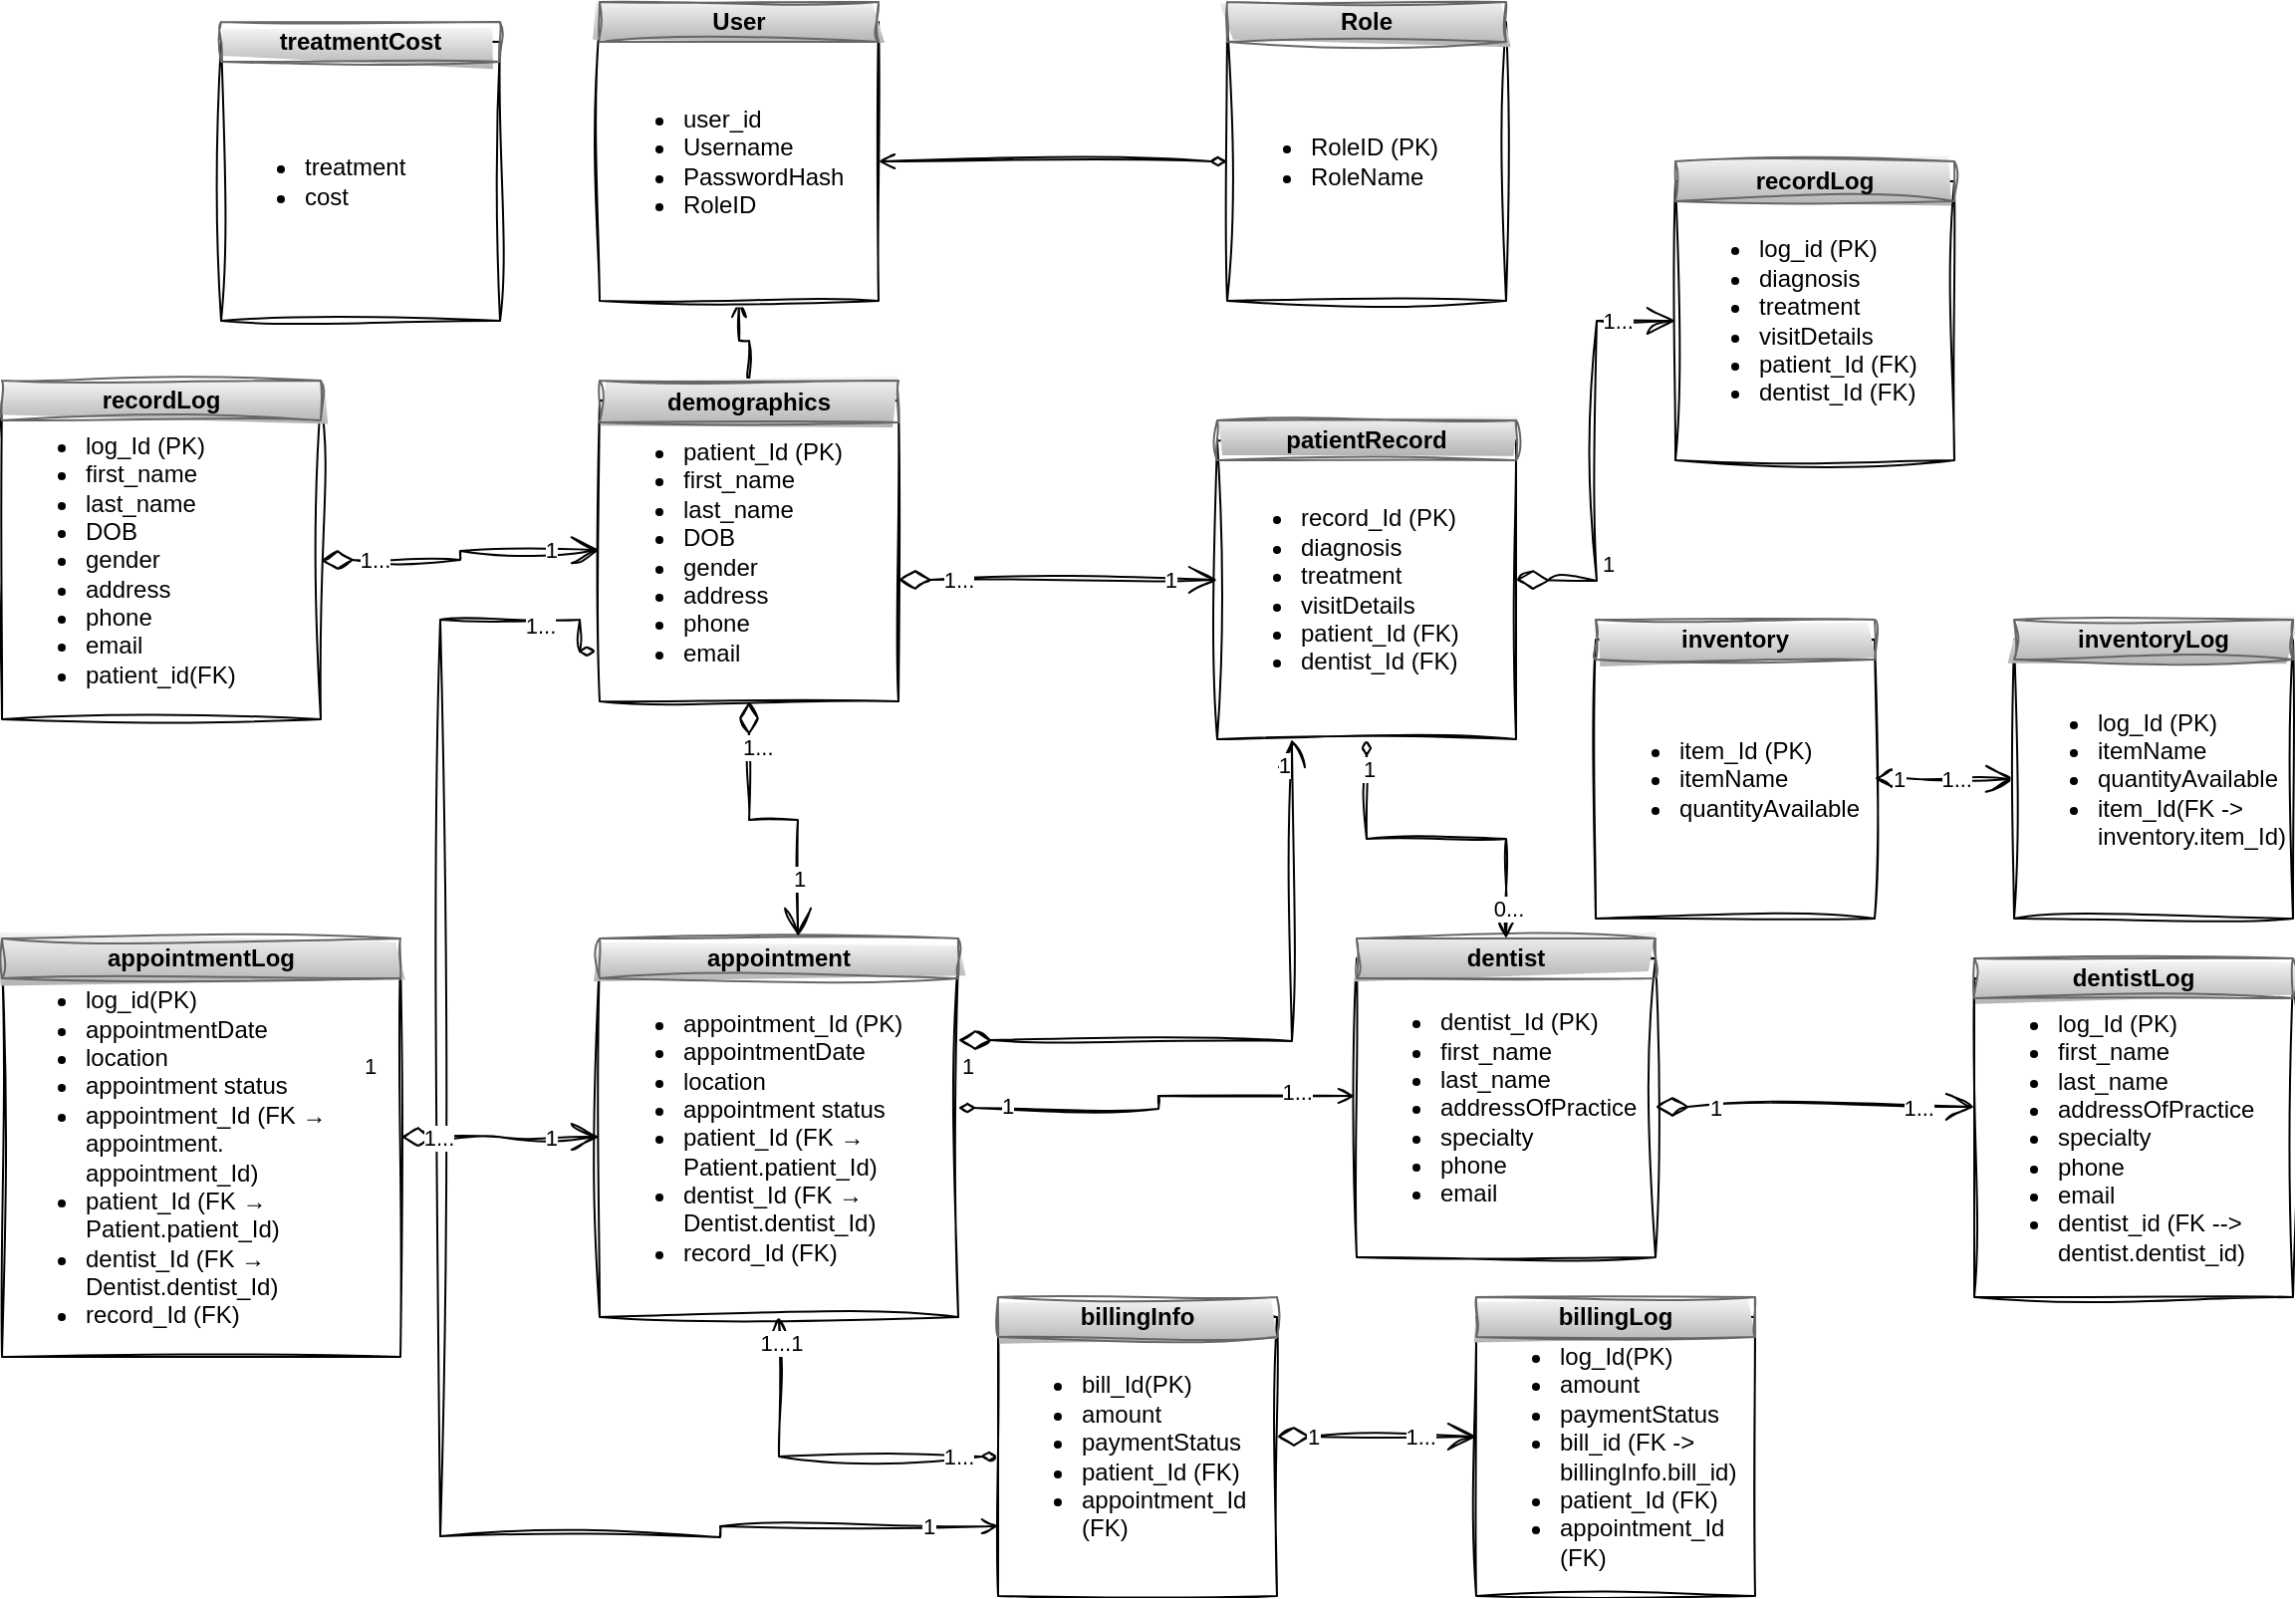 <mxfile version="26.2.14">
  <diagram name="Page-1" id="0783ab3e-0a74-02c8-0abd-f7b4e66b4bec">
    <mxGraphModel dx="1213" dy="1486" grid="1" gridSize="10" guides="1" tooltips="1" connect="1" arrows="1" fold="1" page="1" pageScale="1" pageWidth="1169" pageHeight="827" background="#ffffff" math="0" shadow="0" adaptiveColors="auto">
      <root>
        <mxCell id="0" />
        <mxCell id="1" parent="0" />
        <mxCell id="nWddZsHLZyRrroF07stJ-41" style="edgeStyle=orthogonalEdgeStyle;rounded=0;orthogonalLoop=1;jettySize=auto;html=1;exitX=-0.013;exitY=0.834;exitDx=0;exitDy=0;endArrow=none;startFill=0;startArrow=diamondThin;exitPerimeter=0;sketch=1;curveFitting=1;jiggle=2;endFill=0;" parent="1" source="nWddZsHLZyRrroF07stJ-1" edge="1">
          <mxGeometry relative="1" as="geometry">
            <mxPoint x="220" y="690" as="targetPoint" />
            <Array as="points">
              <mxPoint x="290" y="246" />
              <mxPoint x="290" y="230" />
              <mxPoint x="220" y="230" />
            </Array>
            <mxPoint x="280" y="270.5" as="sourcePoint" />
          </mxGeometry>
        </mxCell>
        <mxCell id="nWddZsHLZyRrroF07stJ-46" value="1..." style="edgeLabel;html=1;align=center;verticalAlign=middle;resizable=0;points=[];rounded=0;sketch=1;curveFitting=1;jiggle=2;" parent="nWddZsHLZyRrroF07stJ-41" vertex="1" connectable="0">
          <mxGeometry x="-0.929" y="-1" relative="1" as="geometry">
            <mxPoint x="-21" y="-2" as="offset" />
          </mxGeometry>
        </mxCell>
        <mxCell id="nWddZsHLZyRrroF07stJ-1" value="&lt;ul&gt;&lt;li&gt;patient_Id (PK)&lt;/li&gt;&lt;li&gt;first_name&lt;/li&gt;&lt;li&gt;last_name&lt;/li&gt;&lt;li&gt;DOB&lt;/li&gt;&lt;li&gt;gender&lt;/li&gt;&lt;li&gt;address&lt;/li&gt;&lt;li&gt;phone&lt;/li&gt;&lt;li&gt;email&lt;/li&gt;&lt;/ul&gt;" style="whiteSpace=wrap;html=1;aspect=fixed;align=left;rounded=0;sketch=1;curveFitting=1;jiggle=2;" parent="1" vertex="1">
          <mxGeometry x="300" y="120" width="150" height="151" as="geometry" />
        </mxCell>
        <mxCell id="dZWFhonzVec3YqzFGpt1-11" style="edgeStyle=orthogonalEdgeStyle;rounded=0;orthogonalLoop=1;jettySize=auto;html=1;exitX=0.5;exitY=0;exitDx=0;exitDy=0;entryX=0.5;entryY=1;entryDx=0;entryDy=0;sketch=1;curveFitting=1;jiggle=2;flowAnimation=1;endArrow=open;endFill=0;" parent="1" source="nWddZsHLZyRrroF07stJ-2" target="dZWFhonzVec3YqzFGpt1-4" edge="1">
          <mxGeometry relative="1" as="geometry" />
        </mxCell>
        <mxCell id="nWddZsHLZyRrroF07stJ-2" value="&lt;b&gt;demographics&lt;/b&gt;" style="rounded=0;whiteSpace=wrap;html=1;fillColor=#f5f5f5;strokeColor=#666666;gradientColor=#b3b3b3;sketch=1;curveFitting=1;jiggle=2;" parent="1" vertex="1">
          <mxGeometry x="300" y="110" width="150" height="21" as="geometry" />
        </mxCell>
        <mxCell id="nWddZsHLZyRrroF07stJ-3" value="&lt;ul&gt;&lt;li&gt;dentist_Id (PK)&lt;/li&gt;&lt;li&gt;first_name&lt;/li&gt;&lt;li&gt;last_name&lt;/li&gt;&lt;li&gt;addressOfPractice&lt;/li&gt;&lt;li&gt;specialty&lt;/li&gt;&lt;li&gt;phone&lt;/li&gt;&lt;li&gt;email&lt;/li&gt;&lt;/ul&gt;" style="whiteSpace=wrap;html=1;aspect=fixed;align=left;rounded=0;sketch=1;curveFitting=1;jiggle=2;" parent="1" vertex="1">
          <mxGeometry x="680" y="400" width="150" height="150" as="geometry" />
        </mxCell>
        <mxCell id="nWddZsHLZyRrroF07stJ-4" value="&lt;b&gt;dentist&lt;/b&gt;" style="rounded=0;whiteSpace=wrap;html=1;fillColor=#f5f5f5;gradientColor=#b3b3b3;strokeColor=#666666;sketch=1;curveFitting=1;jiggle=2;" parent="1" vertex="1">
          <mxGeometry x="680" y="390" width="150" height="20" as="geometry" />
        </mxCell>
        <mxCell id="nWddZsHLZyRrroF07stJ-5" value="&lt;ul&gt;&lt;li&gt;&lt;span style=&quot;background-color: transparent; color: light-dark(rgb(0, 0, 0), rgb(255, 255, 255));&quot; data-end=&quot;608&quot; data-start=&quot;591&quot;&gt;appointment_Id&lt;/span&gt;&lt;span style=&quot;background-color: transparent; color: light-dark(rgb(0, 0, 0), rgb(255, 255, 255));&quot;&gt; (PK)&lt;/span&gt;&lt;/li&gt;&lt;li&gt;&lt;span style=&quot;background-color: transparent; color: light-dark(rgb(0, 0, 0), rgb(255, 255, 255));&quot;&gt;appointmentDate&lt;/span&gt;&lt;/li&gt;&lt;li&gt;&lt;span style=&quot;background-color: transparent; color: light-dark(rgb(0, 0, 0), rgb(255, 255, 255));&quot;&gt;location&lt;/span&gt;&lt;/li&gt;&lt;li&gt;&lt;span style=&quot;background-color: transparent; color: light-dark(rgb(0, 0, 0), rgb(255, 255, 255));&quot;&gt;appointment status&lt;/span&gt;&lt;/li&gt;&lt;li&gt;&lt;span style=&quot;background-color: transparent; color: light-dark(rgb(0, 0, 0), rgb(255, 255, 255));&quot;&gt;patient_Id (FK → Patient.patient_Id)&lt;/span&gt;&lt;/li&gt;&lt;li&gt;&lt;span style=&quot;background-color: transparent; color: light-dark(rgb(0, 0, 0), rgb(255, 255, 255));&quot;&gt;dentist_Id (FK → Dentist.dentist_Id)&lt;/span&gt;&lt;/li&gt;&lt;li&gt;&lt;span style=&quot;background-color: transparent; color: light-dark(rgb(0, 0, 0), rgb(255, 255, 255));&quot;&gt;record_Id (FK)&lt;/span&gt;&lt;/li&gt;&lt;/ul&gt;" style="whiteSpace=wrap;html=1;aspect=fixed;align=left;rounded=0;sketch=1;curveFitting=1;jiggle=2;" parent="1" vertex="1">
          <mxGeometry x="300" y="400" width="180" height="180" as="geometry" />
        </mxCell>
        <mxCell id="nWddZsHLZyRrroF07stJ-6" value="&lt;b&gt;appointment&lt;/b&gt;" style="rounded=0;whiteSpace=wrap;html=1;fillColor=#f5f5f5;gradientColor=#b3b3b3;strokeColor=#666666;sketch=1;curveFitting=1;jiggle=2;" parent="1" vertex="1">
          <mxGeometry x="300" y="390" width="180" height="20" as="geometry" />
        </mxCell>
        <mxCell id="nWddZsHLZyRrroF07stJ-36" style="edgeStyle=orthogonalEdgeStyle;rounded=0;orthogonalLoop=1;jettySize=auto;html=1;exitX=0.5;exitY=1;exitDx=0;exitDy=0;entryX=0.5;entryY=0;entryDx=0;entryDy=0;endArrow=open;endFill=0;startArrow=diamondThin;startFill=0;sketch=1;curveFitting=1;jiggle=2;" parent="1" source="nWddZsHLZyRrroF07stJ-8" target="nWddZsHLZyRrroF07stJ-4" edge="1">
          <mxGeometry relative="1" as="geometry" />
        </mxCell>
        <mxCell id="nWddZsHLZyRrroF07stJ-37" value="1" style="edgeLabel;html=1;align=center;verticalAlign=middle;resizable=0;points=[];rounded=0;sketch=1;curveFitting=1;jiggle=2;" parent="nWddZsHLZyRrroF07stJ-36" vertex="1" connectable="0">
          <mxGeometry x="-0.826" y="1" relative="1" as="geometry">
            <mxPoint as="offset" />
          </mxGeometry>
        </mxCell>
        <mxCell id="nWddZsHLZyRrroF07stJ-38" value="0..." style="edgeLabel;html=1;align=center;verticalAlign=middle;resizable=0;points=[];rounded=0;sketch=1;curveFitting=1;jiggle=2;" parent="nWddZsHLZyRrroF07stJ-36" vertex="1" connectable="0">
          <mxGeometry x="0.817" y="1" relative="1" as="geometry">
            <mxPoint as="offset" />
          </mxGeometry>
        </mxCell>
        <mxCell id="nWddZsHLZyRrroF07stJ-8" value="&lt;ul&gt;&lt;li&gt;&lt;span style=&quot;background-color: transparent; color: light-dark(rgb(0, 0, 0), rgb(255, 255, 255));&quot; data-end=&quot;830&quot; data-start=&quot;818&quot;&gt;record_Id&lt;/span&gt;&lt;span style=&quot;background-color: transparent; color: light-dark(rgb(0, 0, 0), rgb(255, 255, 255));&quot;&gt; (PK)&lt;/span&gt;&lt;/li&gt;&lt;li&gt;&lt;span style=&quot;background-color: transparent; color: light-dark(rgb(0, 0, 0), rgb(255, 255, 255));&quot;&gt;diagnosis&lt;/span&gt;&lt;/li&gt;&lt;li&gt;&lt;span style=&quot;background-color: transparent; color: light-dark(rgb(0, 0, 0), rgb(255, 255, 255));&quot;&gt;treatment&lt;/span&gt;&lt;/li&gt;&lt;li&gt;&lt;span style=&quot;background-color: transparent; color: light-dark(rgb(0, 0, 0), rgb(255, 255, 255));&quot;&gt;visitDetails&lt;/span&gt;&lt;/li&gt;&lt;li&gt;&lt;span style=&quot;background-color: transparent; color: light-dark(rgb(0, 0, 0), rgb(255, 255, 255));&quot;&gt;patient_Id (FK)&lt;/span&gt;&lt;/li&gt;&lt;li&gt;&lt;span style=&quot;background-color: transparent; color: light-dark(rgb(0, 0, 0), rgb(255, 255, 255));&quot;&gt;dentist_Id (FK)&lt;/span&gt;&lt;/li&gt;&lt;/ul&gt;" style="whiteSpace=wrap;html=1;aspect=fixed;align=left;rounded=0;sketch=1;curveFitting=1;jiggle=2;" parent="1" vertex="1">
          <mxGeometry x="610" y="140" width="150" height="150" as="geometry" />
        </mxCell>
        <mxCell id="nWddZsHLZyRrroF07stJ-9" value="&lt;b&gt;patientRecord&lt;/b&gt;" style="rounded=0;whiteSpace=wrap;html=1;fillColor=#f5f5f5;gradientColor=#b3b3b3;strokeColor=#666666;sketch=1;curveFitting=1;jiggle=2;" parent="1" vertex="1">
          <mxGeometry x="610" y="130" width="150" height="20" as="geometry" />
        </mxCell>
        <mxCell id="nWddZsHLZyRrroF07stJ-10" value="&lt;ul&gt;&lt;li&gt;&lt;span style=&quot;background-color: transparent; color: light-dark(rgb(0, 0, 0), rgb(255, 255, 255));&quot; data-end=&quot;1052&quot; data-start=&quot;1042&quot;&gt;item_Id&lt;/span&gt;&lt;span style=&quot;background-color: transparent; color: light-dark(rgb(0, 0, 0), rgb(255, 255, 255));&quot;&gt; &lt;/span&gt;&lt;span style=&quot;background-color: transparent; color: light-dark(rgb(0, 0, 0), rgb(255, 255, 255));&quot;&gt;(PK)&lt;/span&gt;&lt;/li&gt;&lt;li&gt;&lt;span style=&quot;background-color: transparent; color: light-dark(rgb(0, 0, 0), rgb(255, 255, 255));&quot;&gt;itemName&lt;/span&gt;&lt;/li&gt;&lt;li&gt;&lt;span style=&quot;background-color: transparent; color: light-dark(rgb(0, 0, 0), rgb(255, 255, 255));&quot;&gt;quantityAvailable&lt;/span&gt;&lt;/li&gt;&lt;/ul&gt;" style="whiteSpace=wrap;html=1;aspect=fixed;align=left;rounded=0;sketch=1;curveFitting=1;jiggle=2;" parent="1" vertex="1">
          <mxGeometry x="800" y="240" width="140" height="140" as="geometry" />
        </mxCell>
        <mxCell id="nWddZsHLZyRrroF07stJ-11" value="&lt;b&gt;inventory&lt;/b&gt;" style="rounded=0;whiteSpace=wrap;html=1;fillColor=#f5f5f5;gradientColor=#b3b3b3;strokeColor=#666666;sketch=1;curveFitting=1;jiggle=2;" parent="1" vertex="1">
          <mxGeometry x="800" y="230" width="140" height="20" as="geometry" />
        </mxCell>
        <mxCell id="nWddZsHLZyRrroF07stJ-40" style="edgeStyle=orthogonalEdgeStyle;rounded=0;orthogonalLoop=1;jettySize=auto;html=1;exitX=0;exitY=0.5;exitDx=0;exitDy=0;entryX=0.5;entryY=1;entryDx=0;entryDy=0;startArrow=diamondThin;startFill=0;endArrow=open;endFill=0;sketch=1;curveFitting=1;jiggle=2;" parent="1" source="nWddZsHLZyRrroF07stJ-12" target="nWddZsHLZyRrroF07stJ-5" edge="1">
          <mxGeometry relative="1" as="geometry">
            <Array as="points">
              <mxPoint x="390" y="650" />
            </Array>
          </mxGeometry>
        </mxCell>
        <mxCell id="nWddZsHLZyRrroF07stJ-48" value="1...1" style="edgeLabel;html=1;align=center;verticalAlign=middle;resizable=0;points=[];rounded=0;sketch=1;curveFitting=1;jiggle=2;" parent="nWddZsHLZyRrroF07stJ-40" vertex="1" connectable="0">
          <mxGeometry x="0.858" y="-1" relative="1" as="geometry">
            <mxPoint as="offset" />
          </mxGeometry>
        </mxCell>
        <mxCell id="nWddZsHLZyRrroF07stJ-49" value="1..." style="edgeLabel;html=1;align=center;verticalAlign=middle;resizable=0;points=[];rounded=0;sketch=1;curveFitting=1;jiggle=2;" parent="nWddZsHLZyRrroF07stJ-40" vertex="1" connectable="0">
          <mxGeometry x="-0.778" relative="1" as="geometry">
            <mxPoint as="offset" />
          </mxGeometry>
        </mxCell>
        <mxCell id="nWddZsHLZyRrroF07stJ-44" style="edgeStyle=orthogonalEdgeStyle;rounded=0;orthogonalLoop=1;jettySize=auto;html=1;endArrow=none;startFill=0;startArrow=open;sketch=1;curveFitting=1;jiggle=2;exitX=0;exitY=0.75;exitDx=0;exitDy=0;" parent="1" source="nWddZsHLZyRrroF07stJ-12" edge="1">
          <mxGeometry relative="1" as="geometry">
            <mxPoint x="220" y="690" as="targetPoint" />
            <mxPoint x="490" y="685" as="sourcePoint" />
          </mxGeometry>
        </mxCell>
        <mxCell id="nWddZsHLZyRrroF07stJ-45" value="1" style="edgeLabel;html=1;align=center;verticalAlign=middle;resizable=0;points=[];rounded=0;sketch=1;curveFitting=1;jiggle=2;" parent="nWddZsHLZyRrroF07stJ-44" vertex="1" connectable="0">
          <mxGeometry x="-0.751" relative="1" as="geometry">
            <mxPoint as="offset" />
          </mxGeometry>
        </mxCell>
        <mxCell id="nWddZsHLZyRrroF07stJ-12" value="&lt;ul&gt;&lt;li&gt;bill_Id(PK)&lt;/li&gt;&lt;li&gt;&lt;span style=&quot;background-color: transparent; color: light-dark(rgb(0, 0, 0), rgb(255, 255, 255));&quot;&gt;amount&lt;/span&gt;&lt;/li&gt;&lt;li&gt;&lt;span style=&quot;background-color: transparent; color: light-dark(rgb(0, 0, 0), rgb(255, 255, 255));&quot;&gt;paymentStatus&amp;nbsp;&lt;/span&gt;&lt;/li&gt;&lt;li&gt;&lt;span style=&quot;background-color: transparent; color: light-dark(rgb(0, 0, 0), rgb(255, 255, 255));&quot;&gt;patient_Id (FK)&lt;/span&gt;&lt;/li&gt;&lt;li&gt;&lt;span style=&quot;background-color: transparent; color: light-dark(rgb(0, 0, 0), rgb(255, 255, 255));&quot;&gt;appointment_Id (FK)&lt;/span&gt;&lt;/li&gt;&lt;/ul&gt;" style="whiteSpace=wrap;html=1;aspect=fixed;align=left;rounded=0;sketch=1;curveFitting=1;jiggle=2;" parent="1" vertex="1">
          <mxGeometry x="500" y="580" width="140" height="140" as="geometry" />
        </mxCell>
        <mxCell id="nWddZsHLZyRrroF07stJ-13" value="&lt;b&gt;billingInfo&lt;/b&gt;" style="rounded=0;whiteSpace=wrap;html=1;fillColor=#f5f5f5;gradientColor=#b3b3b3;strokeColor=#666666;sketch=1;curveFitting=1;jiggle=2;" parent="1" vertex="1">
          <mxGeometry x="500" y="570" width="140" height="20" as="geometry" />
        </mxCell>
        <mxCell id="nWddZsHLZyRrroF07stJ-22" value="" style="endArrow=open;html=1;endSize=12;startArrow=diamondThin;startSize=14;startFill=0;edgeStyle=orthogonalEdgeStyle;rounded=0;entryX=0.553;entryY=-0.05;entryDx=0;entryDy=0;entryPerimeter=0;exitX=0.5;exitY=1;exitDx=0;exitDy=0;endFill=0;sketch=1;curveFitting=1;jiggle=2;" parent="1" source="nWddZsHLZyRrroF07stJ-1" target="nWddZsHLZyRrroF07stJ-6" edge="1">
          <mxGeometry relative="1" as="geometry">
            <mxPoint x="330" y="280" as="sourcePoint" />
            <mxPoint x="490" y="280" as="targetPoint" />
          </mxGeometry>
        </mxCell>
        <mxCell id="nWddZsHLZyRrroF07stJ-23" value="1..." style="edgeLabel;resizable=0;html=1;align=left;verticalAlign=top;rounded=0;sketch=1;curveFitting=1;jiggle=2;" parent="nWddZsHLZyRrroF07stJ-22" connectable="0" vertex="1">
          <mxGeometry x="-1" relative="1" as="geometry">
            <mxPoint x="-5" y="10" as="offset" />
          </mxGeometry>
        </mxCell>
        <mxCell id="nWddZsHLZyRrroF07stJ-25" value="1" style="edgeLabel;html=1;align=center;verticalAlign=middle;resizable=0;points=[];rounded=0;sketch=1;curveFitting=1;jiggle=2;" parent="nWddZsHLZyRrroF07stJ-22" vertex="1" connectable="0">
          <mxGeometry x="0.593" relative="1" as="geometry">
            <mxPoint as="offset" />
          </mxGeometry>
        </mxCell>
        <mxCell id="nWddZsHLZyRrroF07stJ-26" value="" style="endArrow=open;html=1;startArrow=diamondThin;startFill=0;edgeStyle=orthogonalEdgeStyle;rounded=0;endFill=0;entryX=-0.007;entryY=0.46;entryDx=0;entryDy=0;entryPerimeter=0;sketch=1;curveFitting=1;jiggle=2;curved=0;" parent="1" target="nWddZsHLZyRrroF07stJ-3" edge="1">
          <mxGeometry relative="1" as="geometry">
            <mxPoint x="480" y="475" as="sourcePoint" />
            <mxPoint x="680" y="475" as="targetPoint" />
          </mxGeometry>
        </mxCell>
        <mxCell id="nWddZsHLZyRrroF07stJ-27" value="1" style="edgeLabel;resizable=0;html=1;align=left;verticalAlign=top;rounded=0;sketch=1;curveFitting=1;jiggle=2;" parent="nWddZsHLZyRrroF07stJ-26" connectable="0" vertex="1">
          <mxGeometry x="-1" relative="1" as="geometry">
            <mxPoint x="20" y="-14" as="offset" />
          </mxGeometry>
        </mxCell>
        <mxCell id="nWddZsHLZyRrroF07stJ-28" value="1..." style="edgeLabel;resizable=0;html=1;align=right;verticalAlign=top;rounded=0;sketch=1;curveFitting=1;jiggle=2;" parent="nWddZsHLZyRrroF07stJ-26" connectable="0" vertex="1">
          <mxGeometry x="1" relative="1" as="geometry">
            <mxPoint x="-20" y="-15" as="offset" />
          </mxGeometry>
        </mxCell>
        <mxCell id="nWddZsHLZyRrroF07stJ-30" value="" style="endArrow=open;html=1;endSize=12;startArrow=diamondThin;startSize=14;startFill=0;edgeStyle=orthogonalEdgeStyle;rounded=0;endFill=0;sketch=1;curveFitting=1;jiggle=2;" parent="1" edge="1">
          <mxGeometry relative="1" as="geometry">
            <mxPoint x="450" y="210" as="sourcePoint" />
            <mxPoint x="610" y="210" as="targetPoint" />
          </mxGeometry>
        </mxCell>
        <mxCell id="nWddZsHLZyRrroF07stJ-32" value="1" style="edgeLabel;resizable=0;html=1;align=right;verticalAlign=top;rounded=0;sketch=1;curveFitting=1;jiggle=2;" parent="nWddZsHLZyRrroF07stJ-30" connectable="0" vertex="1">
          <mxGeometry x="1" relative="1" as="geometry">
            <mxPoint x="-20" y="-13" as="offset" />
          </mxGeometry>
        </mxCell>
        <mxCell id="nWddZsHLZyRrroF07stJ-35" value="1..." style="edgeLabel;html=1;align=center;verticalAlign=middle;resizable=0;points=[];rounded=0;sketch=1;curveFitting=1;jiggle=2;" parent="nWddZsHLZyRrroF07stJ-30" vertex="1" connectable="0">
          <mxGeometry x="-0.6" y="-7" relative="1" as="geometry">
            <mxPoint x="-2" y="-7" as="offset" />
          </mxGeometry>
        </mxCell>
        <mxCell id="QkBlTfEa6r2YZUDgZPkS-4" value="" style="endArrow=open;html=1;endSize=12;startArrow=diamondThin;startSize=14;startFill=0;edgeStyle=orthogonalEdgeStyle;rounded=0;entryX=0.25;entryY=1;entryDx=0;entryDy=0;sketch=1;curveFitting=1;jiggle=2;" parent="1" target="nWddZsHLZyRrroF07stJ-8" edge="1">
          <mxGeometry relative="1" as="geometry">
            <mxPoint x="480" y="441" as="sourcePoint" />
            <mxPoint x="610" y="440" as="targetPoint" />
          </mxGeometry>
        </mxCell>
        <mxCell id="QkBlTfEa6r2YZUDgZPkS-5" value="1" style="edgeLabel;resizable=0;html=1;align=left;verticalAlign=top;" parent="QkBlTfEa6r2YZUDgZPkS-4" connectable="0" vertex="1">
          <mxGeometry x="-1" relative="1" as="geometry" />
        </mxCell>
        <mxCell id="QkBlTfEa6r2YZUDgZPkS-6" value="1" style="edgeLabel;resizable=0;html=1;align=right;verticalAlign=top;" parent="QkBlTfEa6r2YZUDgZPkS-4" connectable="0" vertex="1">
          <mxGeometry x="1" relative="1" as="geometry" />
        </mxCell>
        <mxCell id="6D1cZrsWFt69_wXMQNJA-1" value="&lt;ul&gt;&lt;li&gt;treatment&lt;/li&gt;&lt;li&gt;cost&lt;/li&gt;&lt;/ul&gt;" style="whiteSpace=wrap;html=1;aspect=fixed;align=left;rounded=0;sketch=1;curveFitting=1;jiggle=2;" parent="1" vertex="1">
          <mxGeometry x="110" y="-60" width="140" height="140" as="geometry" />
        </mxCell>
        <mxCell id="6D1cZrsWFt69_wXMQNJA-2" value="&lt;b&gt;treatmentCost&lt;/b&gt;" style="rounded=0;whiteSpace=wrap;html=1;fillColor=#f5f5f5;gradientColor=#b3b3b3;strokeColor=#666666;sketch=1;curveFitting=1;jiggle=2;" parent="1" vertex="1">
          <mxGeometry x="110" y="-70" width="140" height="20" as="geometry" />
        </mxCell>
        <mxCell id="dZWFhonzVec3YqzFGpt1-4" value="&lt;ul&gt;&lt;li&gt;user_id&lt;/li&gt;&lt;li&gt;Username&lt;/li&gt;&lt;li&gt;PasswordHash&lt;/li&gt;&lt;li&gt;RoleID&lt;/li&gt;&lt;/ul&gt;" style="whiteSpace=wrap;html=1;aspect=fixed;align=left;rounded=0;sketch=1;curveFitting=1;jiggle=2;" parent="1" vertex="1">
          <mxGeometry x="300" y="-70" width="140" height="140" as="geometry" />
        </mxCell>
        <mxCell id="dZWFhonzVec3YqzFGpt1-5" value="&lt;b&gt;User&lt;/b&gt;" style="rounded=0;whiteSpace=wrap;html=1;fillColor=#f5f5f5;gradientColor=#b3b3b3;strokeColor=#666666;sketch=1;curveFitting=1;jiggle=2;" parent="1" vertex="1">
          <mxGeometry x="300" y="-80" width="140" height="20" as="geometry" />
        </mxCell>
        <mxCell id="dZWFhonzVec3YqzFGpt1-12" style="edgeStyle=orthogonalEdgeStyle;rounded=0;orthogonalLoop=1;jettySize=auto;html=1;exitX=0;exitY=0.5;exitDx=0;exitDy=0;sketch=1;curveFitting=1;jiggle=2;endArrow=open;endFill=0;startArrow=diamondThin;startFill=0;" parent="1" source="dZWFhonzVec3YqzFGpt1-6" target="dZWFhonzVec3YqzFGpt1-4" edge="1">
          <mxGeometry relative="1" as="geometry" />
        </mxCell>
        <mxCell id="dZWFhonzVec3YqzFGpt1-6" value="&lt;ul&gt;&lt;li&gt;RoleID (PK)&lt;/li&gt;&lt;li&gt;RoleName&lt;/li&gt;&lt;/ul&gt;" style="whiteSpace=wrap;html=1;aspect=fixed;align=left;rounded=0;sketch=1;curveFitting=1;jiggle=2;" parent="1" vertex="1">
          <mxGeometry x="615" y="-70" width="140" height="140" as="geometry" />
        </mxCell>
        <mxCell id="dZWFhonzVec3YqzFGpt1-7" value="&lt;b&gt;Role&lt;/b&gt;" style="rounded=0;whiteSpace=wrap;html=1;fillColor=#f5f5f5;gradientColor=#b3b3b3;strokeColor=#666666;sketch=1;curveFitting=1;jiggle=2;" parent="1" vertex="1">
          <mxGeometry x="615" y="-80" width="140" height="20" as="geometry" />
        </mxCell>
        <mxCell id="dZWFhonzVec3YqzFGpt1-13" value="&lt;ul&gt;&lt;li&gt;log_id (PK)&lt;/li&gt;&lt;li&gt;&lt;span style=&quot;background-color: transparent; color: light-dark(rgb(0, 0, 0), rgb(255, 255, 255));&quot;&gt;diagnosis&lt;/span&gt;&lt;/li&gt;&lt;li&gt;&lt;span style=&quot;background-color: transparent; color: light-dark(rgb(0, 0, 0), rgb(255, 255, 255));&quot;&gt;treatment&lt;/span&gt;&lt;/li&gt;&lt;li&gt;&lt;span style=&quot;background-color: transparent; color: light-dark(rgb(0, 0, 0), rgb(255, 255, 255));&quot;&gt;visitDetails&lt;/span&gt;&lt;/li&gt;&lt;li&gt;&lt;span style=&quot;background-color: transparent; color: light-dark(rgb(0, 0, 0), rgb(255, 255, 255));&quot;&gt;patient_Id (FK)&lt;/span&gt;&lt;/li&gt;&lt;li&gt;&lt;span style=&quot;background-color: transparent; color: light-dark(rgb(0, 0, 0), rgb(255, 255, 255));&quot;&gt;dentist_Id (FK)&lt;/span&gt;&lt;/li&gt;&lt;/ul&gt;" style="whiteSpace=wrap;html=1;aspect=fixed;align=left;rounded=0;sketch=1;curveFitting=1;jiggle=2;" parent="1" vertex="1">
          <mxGeometry x="840" y="10" width="140" height="140" as="geometry" />
        </mxCell>
        <mxCell id="dZWFhonzVec3YqzFGpt1-14" value="&lt;b&gt;recordLog&lt;/b&gt;" style="rounded=0;whiteSpace=wrap;html=1;fillColor=#f5f5f5;gradientColor=#b3b3b3;strokeColor=#666666;sketch=1;curveFitting=1;jiggle=2;" parent="1" vertex="1">
          <mxGeometry x="840" width="140" height="20" as="geometry" />
        </mxCell>
        <mxCell id="0oIK8ZIplCtzW0FHYQsz-1" value="" style="endArrow=open;html=1;endSize=12;startArrow=diamondThin;startSize=14;startFill=0;edgeStyle=orthogonalEdgeStyle;rounded=0;endFill=0;sketch=1;curveFitting=1;jiggle=2;entryX=0;entryY=0.5;entryDx=0;entryDy=0;" edge="1" parent="1" target="dZWFhonzVec3YqzFGpt1-13">
          <mxGeometry relative="1" as="geometry">
            <mxPoint x="760" y="210" as="sourcePoint" />
            <mxPoint x="920" y="210" as="targetPoint" />
          </mxGeometry>
        </mxCell>
        <mxCell id="0oIK8ZIplCtzW0FHYQsz-2" value="1..." style="edgeLabel;resizable=0;html=1;align=right;verticalAlign=top;rounded=0;sketch=1;curveFitting=1;jiggle=2;" connectable="0" vertex="1" parent="0oIK8ZIplCtzW0FHYQsz-1">
          <mxGeometry x="1" relative="1" as="geometry">
            <mxPoint x="-20" y="-13" as="offset" />
          </mxGeometry>
        </mxCell>
        <mxCell id="0oIK8ZIplCtzW0FHYQsz-3" value="1" style="edgeLabel;html=1;align=center;verticalAlign=middle;resizable=0;points=[];rounded=0;sketch=1;curveFitting=1;jiggle=2;" vertex="1" connectable="0" parent="0oIK8ZIplCtzW0FHYQsz-1">
          <mxGeometry x="-0.6" y="-7" relative="1" as="geometry">
            <mxPoint x="-2" y="-7" as="offset" />
          </mxGeometry>
        </mxCell>
        <mxCell id="0oIK8ZIplCtzW0FHYQsz-4" value="&lt;ul&gt;&lt;li&gt;log_Id (PK)&lt;/li&gt;&lt;li&gt;first_name&lt;/li&gt;&lt;li&gt;last_name&lt;/li&gt;&lt;li&gt;DOB&lt;/li&gt;&lt;li&gt;gender&lt;/li&gt;&lt;li&gt;address&lt;/li&gt;&lt;li&gt;phone&lt;/li&gt;&lt;li&gt;email&lt;/li&gt;&lt;li&gt;patient_id(FK)&lt;/li&gt;&lt;/ul&gt;" style="whiteSpace=wrap;html=1;aspect=fixed;align=left;rounded=0;sketch=1;curveFitting=1;jiggle=2;" vertex="1" parent="1">
          <mxGeometry y="120" width="160" height="160" as="geometry" />
        </mxCell>
        <mxCell id="0oIK8ZIplCtzW0FHYQsz-5" value="&lt;b&gt;recordLog&lt;/b&gt;" style="rounded=0;whiteSpace=wrap;html=1;fillColor=#f5f5f5;gradientColor=#b3b3b3;strokeColor=#666666;sketch=1;curveFitting=1;jiggle=2;" vertex="1" parent="1">
          <mxGeometry y="110" width="160" height="20" as="geometry" />
        </mxCell>
        <mxCell id="0oIK8ZIplCtzW0FHYQsz-6" value="" style="endArrow=open;html=1;endSize=12;startArrow=diamondThin;startSize=14;startFill=0;edgeStyle=orthogonalEdgeStyle;rounded=0;endFill=0;sketch=1;curveFitting=1;jiggle=2;exitX=1;exitY=0.5;exitDx=0;exitDy=0;" edge="1" parent="1" source="0oIK8ZIplCtzW0FHYQsz-4">
          <mxGeometry relative="1" as="geometry">
            <mxPoint x="140" y="195" as="sourcePoint" />
            <mxPoint x="300" y="195" as="targetPoint" />
          </mxGeometry>
        </mxCell>
        <mxCell id="0oIK8ZIplCtzW0FHYQsz-7" value="1" style="edgeLabel;resizable=0;html=1;align=right;verticalAlign=top;rounded=0;sketch=1;curveFitting=1;jiggle=2;" connectable="0" vertex="1" parent="0oIK8ZIplCtzW0FHYQsz-6">
          <mxGeometry x="1" relative="1" as="geometry">
            <mxPoint x="-20" y="-13" as="offset" />
          </mxGeometry>
        </mxCell>
        <mxCell id="0oIK8ZIplCtzW0FHYQsz-8" value="1..." style="edgeLabel;html=1;align=center;verticalAlign=middle;resizable=0;points=[];rounded=0;sketch=1;curveFitting=1;jiggle=2;" vertex="1" connectable="0" parent="0oIK8ZIplCtzW0FHYQsz-6">
          <mxGeometry x="-0.6" y="-7" relative="1" as="geometry">
            <mxPoint x="-2" y="-7" as="offset" />
          </mxGeometry>
        </mxCell>
        <mxCell id="0oIK8ZIplCtzW0FHYQsz-11" value="" style="endArrow=open;html=1;endSize=12;startArrow=diamondThin;startSize=14;startFill=0;edgeStyle=orthogonalEdgeStyle;rounded=0;endFill=0;sketch=1;curveFitting=1;jiggle=2;exitX=1.002;exitY=0.448;exitDx=0;exitDy=0;exitPerimeter=0;" edge="1" parent="1" source="0oIK8ZIplCtzW0FHYQsz-14">
          <mxGeometry relative="1" as="geometry">
            <mxPoint x="210" y="490" as="sourcePoint" />
            <mxPoint x="300" y="489.5" as="targetPoint" />
          </mxGeometry>
        </mxCell>
        <mxCell id="0oIK8ZIplCtzW0FHYQsz-12" value="1" style="edgeLabel;resizable=0;html=1;align=right;verticalAlign=top;rounded=0;sketch=1;curveFitting=1;jiggle=2;" connectable="0" vertex="1" parent="0oIK8ZIplCtzW0FHYQsz-11">
          <mxGeometry x="1" relative="1" as="geometry">
            <mxPoint x="-20" y="-13" as="offset" />
          </mxGeometry>
        </mxCell>
        <mxCell id="0oIK8ZIplCtzW0FHYQsz-13" value="1..." style="edgeLabel;html=1;align=center;verticalAlign=middle;resizable=0;points=[];rounded=0;sketch=1;curveFitting=1;jiggle=2;" vertex="1" connectable="0" parent="0oIK8ZIplCtzW0FHYQsz-11">
          <mxGeometry x="-0.6" y="-7" relative="1" as="geometry">
            <mxPoint x="-2" y="-7" as="offset" />
          </mxGeometry>
        </mxCell>
        <mxCell id="0oIK8ZIplCtzW0FHYQsz-14" value="&lt;ul&gt;&lt;li&gt;&lt;span style=&quot;background-color: transparent; color: light-dark(rgb(0, 0, 0), rgb(255, 255, 255));&quot;&gt;log_id(PK)&lt;/span&gt;&lt;/li&gt;&lt;li&gt;&lt;span style=&quot;background-color: transparent; color: light-dark(rgb(0, 0, 0), rgb(255, 255, 255));&quot;&gt;appointmentDate&lt;/span&gt;&lt;/li&gt;&lt;li&gt;&lt;span style=&quot;background-color: transparent; color: light-dark(rgb(0, 0, 0), rgb(255, 255, 255));&quot;&gt;location&lt;/span&gt;&lt;/li&gt;&lt;li&gt;&lt;span style=&quot;background-color: transparent; color: light-dark(rgb(0, 0, 0), rgb(255, 255, 255));&quot;&gt;appointment status&lt;/span&gt;&lt;/li&gt;&lt;li&gt;&lt;span style=&quot;background-color: transparent; color: light-dark(rgb(0, 0, 0), rgb(255, 255, 255));&quot; data-end=&quot;608&quot; data-start=&quot;591&quot;&gt;appointment_Id&lt;/span&gt;&lt;span style=&quot;background-color: transparent; color: light-dark(rgb(0, 0, 0), rgb(255, 255, 255));&quot;&gt; (FK &lt;/span&gt;&lt;span style=&quot;background-color: transparent; color: light-dark(rgb(0, 0, 0), rgb(255, 255, 255));&quot;&gt;→ appointment.&lt;br&gt;appointment_Id&lt;/span&gt;&lt;span style=&quot;background-color: transparent; color: light-dark(rgb(0, 0, 0), rgb(255, 255, 255));&quot;&gt;)&lt;/span&gt;&lt;/li&gt;&lt;li&gt;&lt;span style=&quot;background-color: transparent; color: light-dark(rgb(0, 0, 0), rgb(255, 255, 255));&quot;&gt;patient_Id (FK → Patient.patient_Id)&lt;/span&gt;&lt;/li&gt;&lt;li&gt;&lt;span style=&quot;background-color: transparent; color: light-dark(rgb(0, 0, 0), rgb(255, 255, 255));&quot;&gt;dentist_Id (FK → Dentist.dentist_Id)&lt;/span&gt;&lt;/li&gt;&lt;li&gt;&lt;span style=&quot;background-color: transparent; color: light-dark(rgb(0, 0, 0), rgb(255, 255, 255));&quot;&gt;record_Id (FK)&lt;/span&gt;&lt;/li&gt;&lt;/ul&gt;" style="whiteSpace=wrap;html=1;aspect=fixed;align=left;rounded=0;sketch=1;curveFitting=1;jiggle=2;" vertex="1" parent="1">
          <mxGeometry y="400" width="200" height="200" as="geometry" />
        </mxCell>
        <mxCell id="0oIK8ZIplCtzW0FHYQsz-15" value="&lt;b&gt;appointmentLog&lt;/b&gt;" style="rounded=0;whiteSpace=wrap;html=1;fillColor=#f5f5f5;gradientColor=#b3b3b3;strokeColor=#666666;sketch=1;curveFitting=1;jiggle=2;" vertex="1" parent="1">
          <mxGeometry y="390" width="200" height="20" as="geometry" />
        </mxCell>
        <mxCell id="0oIK8ZIplCtzW0FHYQsz-16" value="1" style="edgeLabel;resizable=0;html=1;align=left;verticalAlign=top;" connectable="0" vertex="1" parent="1">
          <mxGeometry x="180" y="441" as="geometry" />
        </mxCell>
        <mxCell id="0oIK8ZIplCtzW0FHYQsz-18" value="" style="endArrow=open;html=1;endSize=12;startArrow=diamondThin;startSize=14;startFill=0;edgeStyle=orthogonalEdgeStyle;rounded=0;endFill=0;sketch=1;curveFitting=1;jiggle=2;" edge="1" parent="1">
          <mxGeometry relative="1" as="geometry">
            <mxPoint x="830" y="474.5" as="sourcePoint" />
            <mxPoint x="990" y="474.5" as="targetPoint" />
          </mxGeometry>
        </mxCell>
        <mxCell id="0oIK8ZIplCtzW0FHYQsz-19" value="&lt;div&gt;1...&lt;/div&gt;" style="edgeLabel;resizable=0;html=1;align=right;verticalAlign=top;rounded=0;sketch=1;curveFitting=1;jiggle=2;" connectable="0" vertex="1" parent="0oIK8ZIplCtzW0FHYQsz-18">
          <mxGeometry x="1" relative="1" as="geometry">
            <mxPoint x="-20" y="-13" as="offset" />
          </mxGeometry>
        </mxCell>
        <mxCell id="0oIK8ZIplCtzW0FHYQsz-20" value="1" style="edgeLabel;html=1;align=center;verticalAlign=middle;resizable=0;points=[];rounded=0;sketch=1;curveFitting=1;jiggle=2;" vertex="1" connectable="0" parent="0oIK8ZIplCtzW0FHYQsz-18">
          <mxGeometry x="-0.6" y="-7" relative="1" as="geometry">
            <mxPoint x="-2" y="-7" as="offset" />
          </mxGeometry>
        </mxCell>
        <mxCell id="0oIK8ZIplCtzW0FHYQsz-21" value="&lt;ul&gt;&lt;li&gt;log_Id (PK)&lt;/li&gt;&lt;li&gt;first_name&lt;/li&gt;&lt;li&gt;last_name&lt;/li&gt;&lt;li&gt;addressOfPractice&lt;/li&gt;&lt;li&gt;specialty&lt;/li&gt;&lt;li&gt;phone&lt;/li&gt;&lt;li&gt;email&lt;/li&gt;&lt;li&gt;dentist_id (FK --&amp;gt; dentist.dentist_id)&lt;/li&gt;&lt;/ul&gt;" style="whiteSpace=wrap;html=1;aspect=fixed;align=left;rounded=0;sketch=1;curveFitting=1;jiggle=2;" vertex="1" parent="1">
          <mxGeometry x="990" y="410" width="160" height="160" as="geometry" />
        </mxCell>
        <mxCell id="0oIK8ZIplCtzW0FHYQsz-22" value="&lt;b&gt;dentistLog&lt;/b&gt;" style="rounded=0;whiteSpace=wrap;html=1;fillColor=#f5f5f5;gradientColor=#b3b3b3;strokeColor=#666666;sketch=1;curveFitting=1;jiggle=2;" vertex="1" parent="1">
          <mxGeometry x="990" y="400" width="160" height="20" as="geometry" />
        </mxCell>
        <mxCell id="0oIK8ZIplCtzW0FHYQsz-23" value="&lt;ul&gt;&lt;li&gt;log_Id(PK)&lt;/li&gt;&lt;li&gt;&lt;span style=&quot;background-color: transparent; color: light-dark(rgb(0, 0, 0), rgb(255, 255, 255));&quot;&gt;amount&lt;/span&gt;&lt;/li&gt;&lt;li&gt;&lt;span style=&quot;background-color: transparent; color: light-dark(rgb(0, 0, 0), rgb(255, 255, 255));&quot;&gt;paymentStatus&lt;/span&gt;&lt;/li&gt;&lt;li&gt;&lt;span style=&quot;background-color: transparent; color: light-dark(rgb(0, 0, 0), rgb(255, 255, 255));&quot;&gt;bill_id (FK -&amp;gt; billingInfo.bill_id) &lt;br&gt;&lt;/span&gt;&lt;/li&gt;&lt;li&gt;&lt;span style=&quot;background-color: transparent; color: light-dark(rgb(0, 0, 0), rgb(255, 255, 255));&quot;&gt;patient_Id (FK)&lt;/span&gt;&lt;/li&gt;&lt;li&gt;&lt;span style=&quot;background-color: transparent; color: light-dark(rgb(0, 0, 0), rgb(255, 255, 255));&quot;&gt;appointment_Id (FK)&lt;/span&gt;&lt;/li&gt;&lt;/ul&gt;" style="whiteSpace=wrap;html=1;aspect=fixed;align=left;rounded=0;sketch=1;curveFitting=1;jiggle=2;" vertex="1" parent="1">
          <mxGeometry x="740" y="580" width="140" height="140" as="geometry" />
        </mxCell>
        <mxCell id="0oIK8ZIplCtzW0FHYQsz-24" value="&lt;b&gt;billingLog&lt;/b&gt;" style="rounded=0;whiteSpace=wrap;html=1;fillColor=#f5f5f5;gradientColor=#b3b3b3;strokeColor=#666666;sketch=1;curveFitting=1;jiggle=2;" vertex="1" parent="1">
          <mxGeometry x="740" y="570" width="140" height="20" as="geometry" />
        </mxCell>
        <mxCell id="0oIK8ZIplCtzW0FHYQsz-28" value="" style="endArrow=open;html=1;endSize=12;startArrow=diamondThin;startSize=14;startFill=0;edgeStyle=orthogonalEdgeStyle;rounded=0;endFill=0;sketch=1;curveFitting=1;jiggle=2;" edge="1" parent="1">
          <mxGeometry relative="1" as="geometry">
            <mxPoint x="640" y="640" as="sourcePoint" />
            <mxPoint x="740" y="640" as="targetPoint" />
          </mxGeometry>
        </mxCell>
        <mxCell id="0oIK8ZIplCtzW0FHYQsz-29" value="1..." style="edgeLabel;resizable=0;html=1;align=right;verticalAlign=top;rounded=0;sketch=1;curveFitting=1;jiggle=2;" connectable="0" vertex="1" parent="0oIK8ZIplCtzW0FHYQsz-28">
          <mxGeometry x="1" relative="1" as="geometry">
            <mxPoint x="-20" y="-13" as="offset" />
          </mxGeometry>
        </mxCell>
        <mxCell id="0oIK8ZIplCtzW0FHYQsz-30" value="1" style="edgeLabel;html=1;align=center;verticalAlign=middle;resizable=0;points=[];rounded=0;sketch=1;curveFitting=1;jiggle=2;" vertex="1" connectable="0" parent="0oIK8ZIplCtzW0FHYQsz-28">
          <mxGeometry x="-0.6" y="-7" relative="1" as="geometry">
            <mxPoint x="-2" y="-7" as="offset" />
          </mxGeometry>
        </mxCell>
        <mxCell id="0oIK8ZIplCtzW0FHYQsz-31" value="" style="endArrow=open;html=1;endSize=12;startArrow=diamondThin;startSize=14;startFill=0;edgeStyle=orthogonalEdgeStyle;rounded=0;endFill=0;sketch=1;curveFitting=1;jiggle=2;entryX=0;entryY=0.5;entryDx=0;entryDy=0;" edge="1" parent="1" target="0oIK8ZIplCtzW0FHYQsz-34">
          <mxGeometry relative="1" as="geometry">
            <mxPoint x="940" y="309.5" as="sourcePoint" />
            <mxPoint x="1040" y="309.5" as="targetPoint" />
          </mxGeometry>
        </mxCell>
        <mxCell id="0oIK8ZIplCtzW0FHYQsz-32" value="1..." style="edgeLabel;resizable=0;html=1;align=right;verticalAlign=top;rounded=0;sketch=1;curveFitting=1;jiggle=2;" connectable="0" vertex="1" parent="0oIK8ZIplCtzW0FHYQsz-31">
          <mxGeometry x="1" relative="1" as="geometry">
            <mxPoint x="-20" y="-13" as="offset" />
          </mxGeometry>
        </mxCell>
        <mxCell id="0oIK8ZIplCtzW0FHYQsz-33" value="1" style="edgeLabel;html=1;align=center;verticalAlign=middle;resizable=0;points=[];rounded=0;sketch=1;curveFitting=1;jiggle=2;" vertex="1" connectable="0" parent="0oIK8ZIplCtzW0FHYQsz-31">
          <mxGeometry x="-0.6" y="-7" relative="1" as="geometry">
            <mxPoint x="-2" y="-7" as="offset" />
          </mxGeometry>
        </mxCell>
        <mxCell id="0oIK8ZIplCtzW0FHYQsz-34" value="&lt;ul&gt;&lt;li&gt;&lt;span style=&quot;background-color: transparent; color: light-dark(rgb(0, 0, 0), rgb(255, 255, 255));&quot; data-end=&quot;1052&quot; data-start=&quot;1042&quot;&gt;log_Id&lt;/span&gt;&lt;span style=&quot;background-color: transparent; color: light-dark(rgb(0, 0, 0), rgb(255, 255, 255));&quot;&gt; &lt;/span&gt;&lt;span style=&quot;background-color: transparent; color: light-dark(rgb(0, 0, 0), rgb(255, 255, 255));&quot;&gt;(PK)&lt;/span&gt;&lt;/li&gt;&lt;li&gt;&lt;span style=&quot;background-color: transparent; color: light-dark(rgb(0, 0, 0), rgb(255, 255, 255));&quot;&gt;itemName&lt;/span&gt;&lt;/li&gt;&lt;li&gt;&lt;span style=&quot;background-color: transparent; color: light-dark(rgb(0, 0, 0), rgb(255, 255, 255));&quot;&gt;quantityAvailable&lt;/span&gt;&lt;/li&gt;&lt;li&gt;&lt;span style=&quot;background-color: transparent; color: light-dark(rgb(0, 0, 0), rgb(255, 255, 255));&quot;&gt;item_Id(FK -&amp;gt; inventory.item_Id)&lt;/span&gt;&lt;/li&gt;&lt;/ul&gt;" style="whiteSpace=wrap;html=1;aspect=fixed;align=left;rounded=0;sketch=1;curveFitting=1;jiggle=2;" vertex="1" parent="1">
          <mxGeometry x="1010" y="240" width="140" height="140" as="geometry" />
        </mxCell>
        <mxCell id="0oIK8ZIplCtzW0FHYQsz-35" value="&lt;b&gt;inventoryLog&lt;/b&gt;" style="rounded=0;whiteSpace=wrap;html=1;fillColor=#f5f5f5;gradientColor=#b3b3b3;strokeColor=#666666;sketch=1;curveFitting=1;jiggle=2;" vertex="1" parent="1">
          <mxGeometry x="1010" y="230" width="140" height="20" as="geometry" />
        </mxCell>
      </root>
    </mxGraphModel>
  </diagram>
</mxfile>
